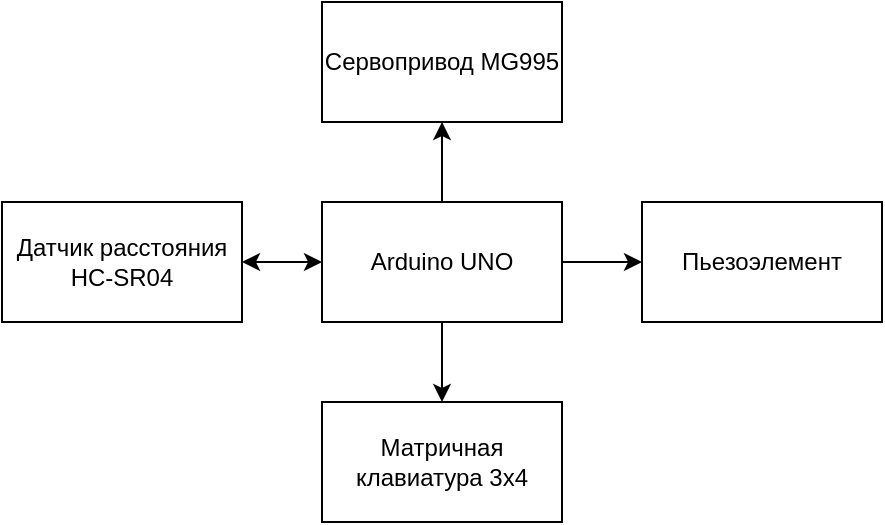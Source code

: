 <mxfile version="26.0.6">
  <diagram name="Страница — 1" id="hb7C8Wasn_TfbLiglai_">
    <mxGraphModel dx="660" dy="373" grid="1" gridSize="10" guides="1" tooltips="1" connect="1" arrows="1" fold="1" page="1" pageScale="1" pageWidth="827" pageHeight="1169" math="0" shadow="0">
      <root>
        <mxCell id="0" />
        <mxCell id="1" parent="0" />
        <mxCell id="guyM5CEdhM9znB8KJEJh-7" style="edgeStyle=orthogonalEdgeStyle;rounded=0;orthogonalLoop=1;jettySize=auto;html=1;entryX=0;entryY=0.5;entryDx=0;entryDy=0;" edge="1" parent="1" source="guyM5CEdhM9znB8KJEJh-1" target="guyM5CEdhM9znB8KJEJh-5">
          <mxGeometry relative="1" as="geometry" />
        </mxCell>
        <mxCell id="guyM5CEdhM9znB8KJEJh-8" style="edgeStyle=orthogonalEdgeStyle;rounded=0;orthogonalLoop=1;jettySize=auto;html=1;entryX=0.5;entryY=1;entryDx=0;entryDy=0;" edge="1" parent="1" source="guyM5CEdhM9znB8KJEJh-1" target="guyM5CEdhM9znB8KJEJh-4">
          <mxGeometry relative="1" as="geometry" />
        </mxCell>
        <mxCell id="guyM5CEdhM9znB8KJEJh-9" style="edgeStyle=orthogonalEdgeStyle;rounded=0;orthogonalLoop=1;jettySize=auto;html=1;entryX=0.5;entryY=0;entryDx=0;entryDy=0;" edge="1" parent="1" source="guyM5CEdhM9znB8KJEJh-1" target="guyM5CEdhM9znB8KJEJh-2">
          <mxGeometry relative="1" as="geometry" />
        </mxCell>
        <mxCell id="guyM5CEdhM9znB8KJEJh-1" value="Arduino UNO" style="rounded=0;whiteSpace=wrap;html=1;" vertex="1" parent="1">
          <mxGeometry x="360" y="160" width="120" height="60" as="geometry" />
        </mxCell>
        <mxCell id="guyM5CEdhM9znB8KJEJh-2" value="Матричная клавиатура 3x4" style="rounded=0;whiteSpace=wrap;html=1;" vertex="1" parent="1">
          <mxGeometry x="360" y="260" width="120" height="60" as="geometry" />
        </mxCell>
        <mxCell id="guyM5CEdhM9znB8KJEJh-3" value="Датчик расстояния HC-SR04" style="rounded=0;whiteSpace=wrap;html=1;" vertex="1" parent="1">
          <mxGeometry x="200" y="160" width="120" height="60" as="geometry" />
        </mxCell>
        <mxCell id="guyM5CEdhM9znB8KJEJh-4" value="Сервопривод MG995" style="rounded=0;whiteSpace=wrap;html=1;" vertex="1" parent="1">
          <mxGeometry x="360" y="60" width="120" height="60" as="geometry" />
        </mxCell>
        <mxCell id="guyM5CEdhM9znB8KJEJh-5" value="Пьезоэлемент" style="rounded=0;whiteSpace=wrap;html=1;" vertex="1" parent="1">
          <mxGeometry x="520" y="160" width="120" height="60" as="geometry" />
        </mxCell>
        <mxCell id="guyM5CEdhM9znB8KJEJh-6" value="" style="endArrow=classic;startArrow=classic;html=1;rounded=0;exitX=1;exitY=0.5;exitDx=0;exitDy=0;" edge="1" parent="1" source="guyM5CEdhM9znB8KJEJh-3">
          <mxGeometry width="50" height="50" relative="1" as="geometry">
            <mxPoint x="310" y="240" as="sourcePoint" />
            <mxPoint x="360" y="190" as="targetPoint" />
          </mxGeometry>
        </mxCell>
      </root>
    </mxGraphModel>
  </diagram>
</mxfile>
